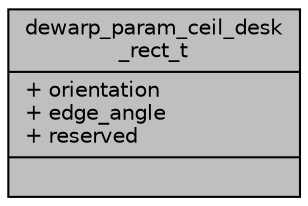 digraph "dewarp_param_ceil_desk_rect_t"
{
 // INTERACTIVE_SVG=YES
 // LATEX_PDF_SIZE
  bgcolor="transparent";
  edge [fontname="Helvetica",fontsize="10",labelfontname="Helvetica",labelfontsize="10"];
  node [fontname="Helvetica",fontsize="10",shape=record];
  Node1 [label="{dewarp_param_ceil_desk\l_rect_t\n|+ orientation\l+ edge_angle\l+ reserved\l|}",height=0.2,width=0.4,color="black", fillcolor="grey75", style="filled", fontcolor="black",tooltip="ceiling desktop rectilinear parameters."];
}
